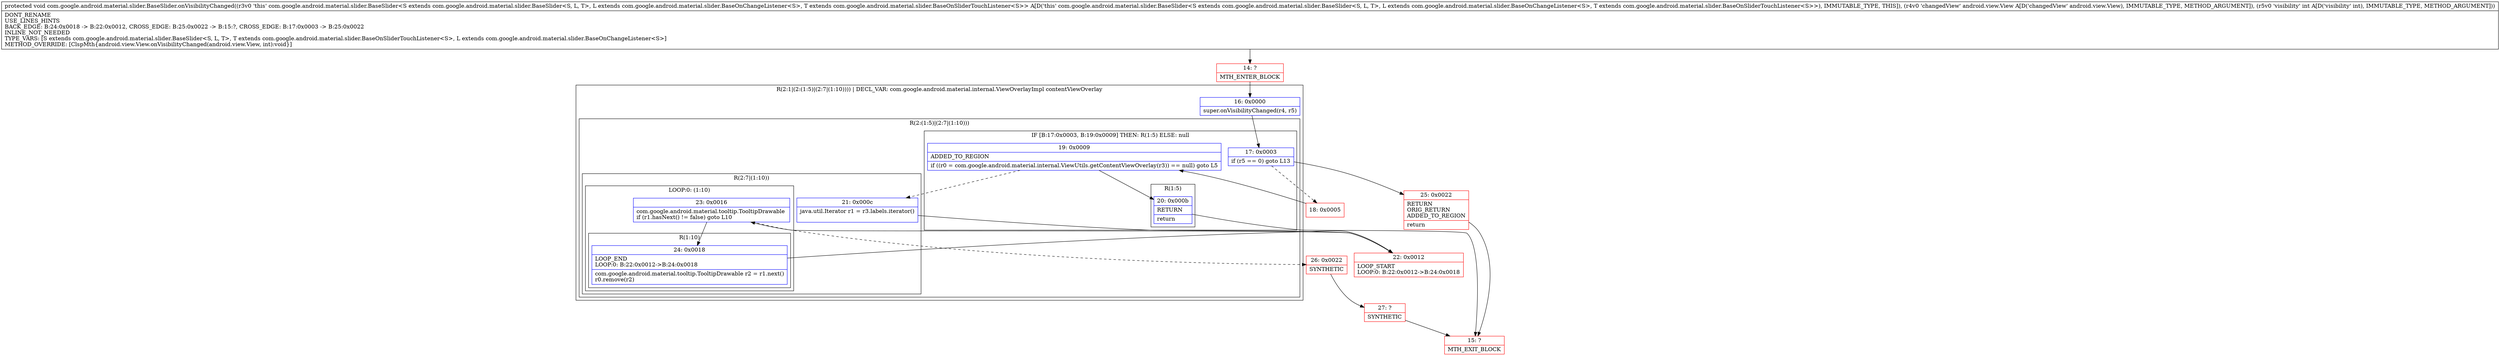 digraph "CFG forcom.google.android.material.slider.BaseSlider.onVisibilityChanged(Landroid\/view\/View;I)V" {
subgraph cluster_Region_110458663 {
label = "R(2:1|(2:(1:5)|(2:7|(1:10)))) | DECL_VAR: com.google.android.material.internal.ViewOverlayImpl contentViewOverlay\l";
node [shape=record,color=blue];
Node_16 [shape=record,label="{16\:\ 0x0000|super.onVisibilityChanged(r4, r5)\l}"];
subgraph cluster_Region_67776790 {
label = "R(2:(1:5)|(2:7|(1:10)))";
node [shape=record,color=blue];
subgraph cluster_IfRegion_41490355 {
label = "IF [B:17:0x0003, B:19:0x0009] THEN: R(1:5) ELSE: null";
node [shape=record,color=blue];
Node_17 [shape=record,label="{17\:\ 0x0003|if (r5 == 0) goto L13\l}"];
Node_19 [shape=record,label="{19\:\ 0x0009|ADDED_TO_REGION\l|if ((r0 = com.google.android.material.internal.ViewUtils.getContentViewOverlay(r3)) == null) goto L5\l}"];
subgraph cluster_Region_1979797723 {
label = "R(1:5)";
node [shape=record,color=blue];
Node_20 [shape=record,label="{20\:\ 0x000b|RETURN\l|return\l}"];
}
}
subgraph cluster_Region_1535126899 {
label = "R(2:7|(1:10))";
node [shape=record,color=blue];
Node_21 [shape=record,label="{21\:\ 0x000c|java.util.Iterator r1 = r3.labels.iterator()\l\l}"];
subgraph cluster_LoopRegion_248980884 {
label = "LOOP:0: (1:10)";
node [shape=record,color=blue];
Node_23 [shape=record,label="{23\:\ 0x0016|com.google.android.material.tooltip.TooltipDrawable \lif (r1.hasNext() != false) goto L10\l}"];
subgraph cluster_Region_1146716018 {
label = "R(1:10)";
node [shape=record,color=blue];
Node_24 [shape=record,label="{24\:\ 0x0018|LOOP_END\lLOOP:0: B:22:0x0012\-\>B:24:0x0018\l|com.google.android.material.tooltip.TooltipDrawable r2 = r1.next()\lr0.remove(r2)\l}"];
}
}
}
}
}
Node_14 [shape=record,color=red,label="{14\:\ ?|MTH_ENTER_BLOCK\l}"];
Node_18 [shape=record,color=red,label="{18\:\ 0x0005}"];
Node_15 [shape=record,color=red,label="{15\:\ ?|MTH_EXIT_BLOCK\l}"];
Node_22 [shape=record,color=red,label="{22\:\ 0x0012|LOOP_START\lLOOP:0: B:22:0x0012\-\>B:24:0x0018\l}"];
Node_26 [shape=record,color=red,label="{26\:\ 0x0022|SYNTHETIC\l}"];
Node_27 [shape=record,color=red,label="{27\:\ ?|SYNTHETIC\l}"];
Node_25 [shape=record,color=red,label="{25\:\ 0x0022|RETURN\lORIG_RETURN\lADDED_TO_REGION\l|return\l}"];
MethodNode[shape=record,label="{protected void com.google.android.material.slider.BaseSlider.onVisibilityChanged((r3v0 'this' com.google.android.material.slider.BaseSlider\<S extends com.google.android.material.slider.BaseSlider\<S, L, T\>, L extends com.google.android.material.slider.BaseOnChangeListener\<S\>, T extends com.google.android.material.slider.BaseOnSliderTouchListener\<S\>\> A[D('this' com.google.android.material.slider.BaseSlider\<S extends com.google.android.material.slider.BaseSlider\<S, L, T\>, L extends com.google.android.material.slider.BaseOnChangeListener\<S\>, T extends com.google.android.material.slider.BaseOnSliderTouchListener\<S\>\>), IMMUTABLE_TYPE, THIS]), (r4v0 'changedView' android.view.View A[D('changedView' android.view.View), IMMUTABLE_TYPE, METHOD_ARGUMENT]), (r5v0 'visibility' int A[D('visibility' int), IMMUTABLE_TYPE, METHOD_ARGUMENT]))  | DONT_RENAME\lUSE_LINES_HINTS\lBACK_EDGE: B:24:0x0018 \-\> B:22:0x0012, CROSS_EDGE: B:25:0x0022 \-\> B:15:?, CROSS_EDGE: B:17:0x0003 \-\> B:25:0x0022\lINLINE_NOT_NEEDED\lTYPE_VARS: [S extends com.google.android.material.slider.BaseSlider\<S, L, T\>, T extends com.google.android.material.slider.BaseOnSliderTouchListener\<S\>, L extends com.google.android.material.slider.BaseOnChangeListener\<S\>]\lMETHOD_OVERRIDE: [ClspMth\{android.view.View.onVisibilityChanged(android.view.View, int):void\}]\l}"];
MethodNode -> Node_14;Node_16 -> Node_17;
Node_17 -> Node_18[style=dashed];
Node_17 -> Node_25;
Node_19 -> Node_20;
Node_19 -> Node_21[style=dashed];
Node_20 -> Node_15;
Node_21 -> Node_22;
Node_23 -> Node_24;
Node_23 -> Node_26[style=dashed];
Node_24 -> Node_22;
Node_14 -> Node_16;
Node_18 -> Node_19;
Node_22 -> Node_23;
Node_26 -> Node_27;
Node_27 -> Node_15;
Node_25 -> Node_15;
}

